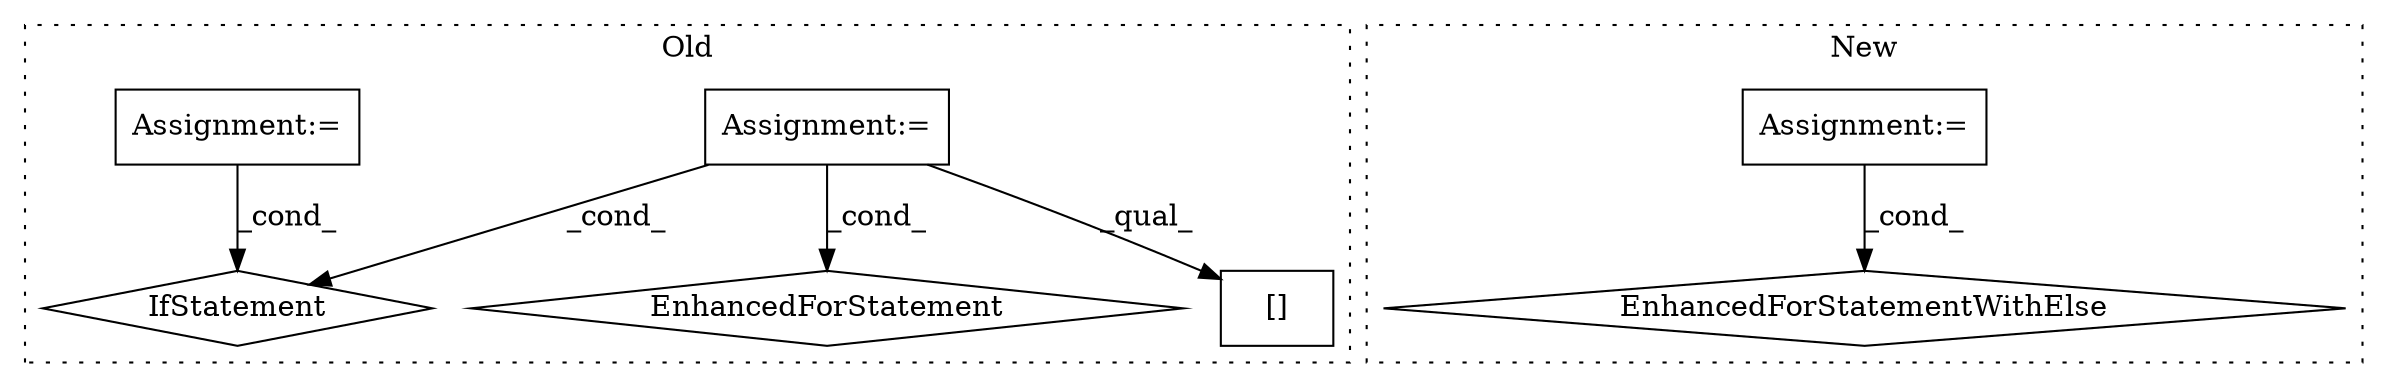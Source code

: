 digraph G {
subgraph cluster0 {
1 [label="[]" a="2" s="11990,12008" l="2,1" shape="box"];
4 [label="Assignment:=" a="7" s="11592,11659" l="57,2" shape="box"];
5 [label="EnhancedForStatement" a="70" s="11592,11659" l="57,2" shape="diamond"];
6 [label="IfStatement" a="25" s="12286,12300" l="4,2" shape="diamond"];
7 [label="Assignment:=" a="7" s="11579" l="1" shape="box"];
label = "Old";
style="dotted";
}
subgraph cluster1 {
2 [label="EnhancedForStatementWithElse" a="115" s="11617,11684" l="57,942" shape="diamond"];
3 [label="Assignment:=" a="7" s="11617,11684" l="57,942" shape="box"];
label = "New";
style="dotted";
}
3 -> 2 [label="_cond_"];
4 -> 5 [label="_cond_"];
4 -> 6 [label="_cond_"];
4 -> 1 [label="_qual_"];
7 -> 6 [label="_cond_"];
}